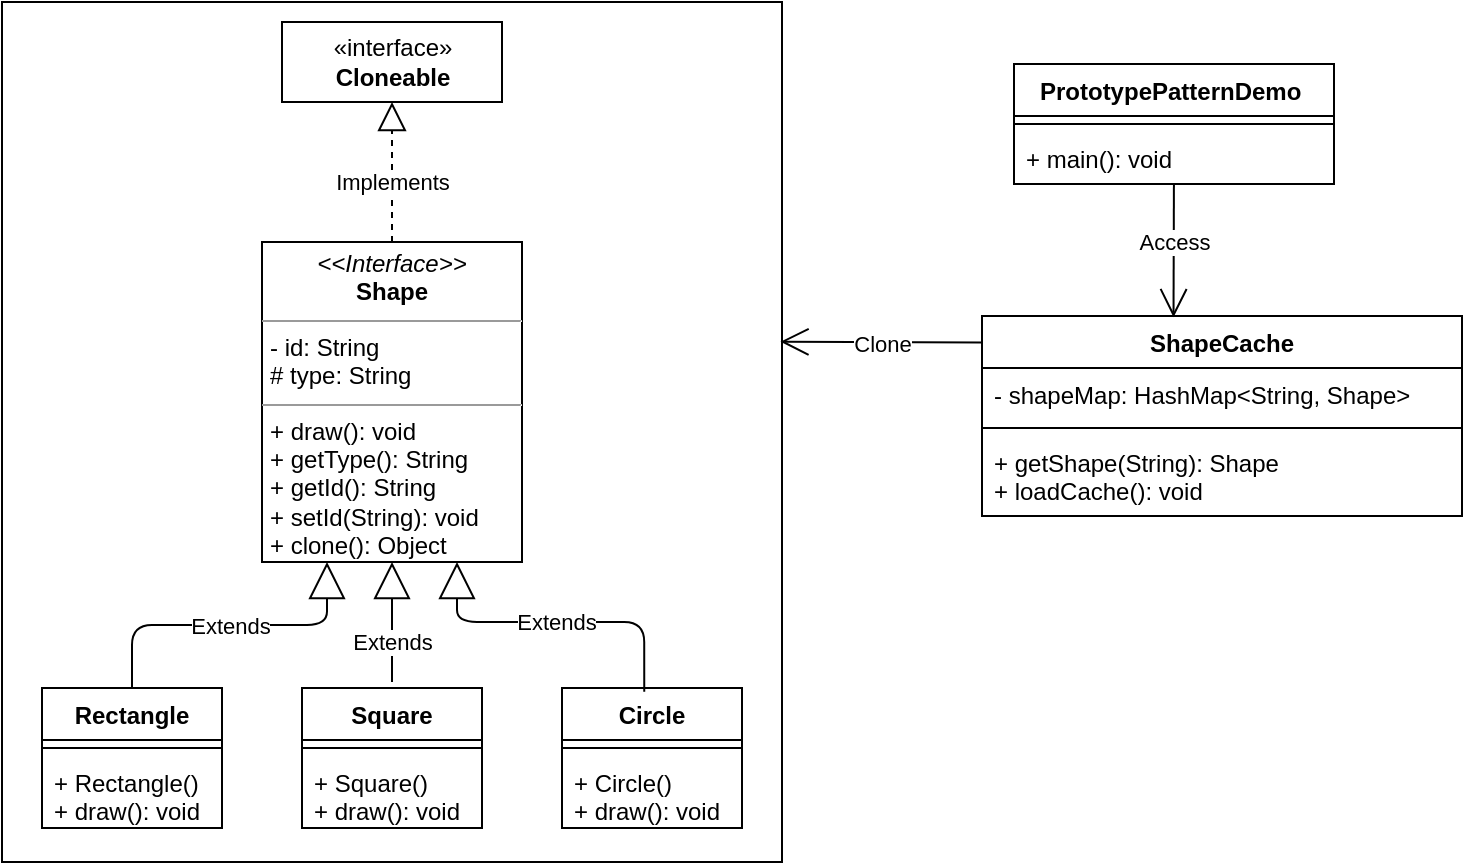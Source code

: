 <mxfile version="14.5.1" type="device"><diagram id="C5RBs43oDa-KdzZeNtuy" name="Page-1"><mxGraphModel dx="1105" dy="772" grid="1" gridSize="10" guides="1" tooltips="1" connect="1" arrows="1" fold="1" page="1" pageScale="1" pageWidth="827" pageHeight="1169" math="0" shadow="0"><root><mxCell id="WIyWlLk6GJQsqaUBKTNV-0"/><mxCell id="WIyWlLk6GJQsqaUBKTNV-1" parent="WIyWlLk6GJQsqaUBKTNV-0"/><mxCell id="Cd3AJLy69t-gryptdT6c-17" value="" style="rounded=0;whiteSpace=wrap;html=1;" vertex="1" parent="WIyWlLk6GJQsqaUBKTNV-1"><mxGeometry y="110" width="390" height="430" as="geometry"/></mxCell><mxCell id="LAu1kJSAeW-GvgstIW_Q-1" value="PrototypePatternDemo " style="swimlane;fontStyle=1;align=center;verticalAlign=top;childLayout=stackLayout;horizontal=1;startSize=26;horizontalStack=0;resizeParent=1;resizeParentMax=0;resizeLast=0;collapsible=1;marginBottom=0;" parent="WIyWlLk6GJQsqaUBKTNV-1" vertex="1"><mxGeometry x="506" y="141" width="160" height="60" as="geometry"><mxRectangle x="320" y="220" width="170" height="26" as="alternateBounds"/></mxGeometry></mxCell><mxCell id="LAu1kJSAeW-GvgstIW_Q-3" value="" style="line;strokeWidth=1;fillColor=none;align=left;verticalAlign=middle;spacingTop=-1;spacingLeft=3;spacingRight=3;rotatable=0;labelPosition=right;points=[];portConstraint=eastwest;" parent="LAu1kJSAeW-GvgstIW_Q-1" vertex="1"><mxGeometry y="26" width="160" height="8" as="geometry"/></mxCell><mxCell id="LAu1kJSAeW-GvgstIW_Q-4" value="+ main(): void" style="text;strokeColor=none;fillColor=none;align=left;verticalAlign=top;spacingLeft=4;spacingRight=4;overflow=hidden;rotatable=0;points=[[0,0.5],[1,0.5]];portConstraint=eastwest;" parent="LAu1kJSAeW-GvgstIW_Q-1" vertex="1"><mxGeometry y="34" width="160" height="26" as="geometry"/></mxCell><mxCell id="Cd3AJLy69t-gryptdT6c-0" value="«interface»&lt;br&gt;&lt;b&gt;Cloneable&lt;/b&gt;" style="html=1;" vertex="1" parent="WIyWlLk6GJQsqaUBKTNV-1"><mxGeometry x="140" y="120" width="110" height="40" as="geometry"/></mxCell><mxCell id="Cd3AJLy69t-gryptdT6c-1" value="&lt;p style=&quot;margin: 0px ; margin-top: 4px ; text-align: center&quot;&gt;&lt;i&gt;&amp;lt;&amp;lt;Interface&amp;gt;&amp;gt;&lt;/i&gt;&lt;br&gt;&lt;b&gt;Shape&lt;/b&gt;&lt;/p&gt;&lt;hr size=&quot;1&quot;&gt;&lt;p style=&quot;margin: 0px ; margin-left: 4px&quot;&gt;- id: String&lt;br&gt;# type: String&lt;/p&gt;&lt;hr size=&quot;1&quot;&gt;&lt;p style=&quot;margin: 0px ; margin-left: 4px&quot;&gt;+ draw(): void&lt;br&gt;+ getType(): String&lt;/p&gt;&lt;p style=&quot;margin: 0px ; margin-left: 4px&quot;&gt;+ getId(): String&lt;/p&gt;&lt;p style=&quot;margin: 0px ; margin-left: 4px&quot;&gt;+ setId(String): void&lt;/p&gt;&lt;p style=&quot;margin: 0px ; margin-left: 4px&quot;&gt;+ clone(): Object&lt;/p&gt;" style="verticalAlign=top;align=left;overflow=fill;fontSize=12;fontFamily=Helvetica;html=1;" vertex="1" parent="WIyWlLk6GJQsqaUBKTNV-1"><mxGeometry x="130" y="230" width="130" height="160" as="geometry"/></mxCell><mxCell id="Cd3AJLy69t-gryptdT6c-2" value="" style="endArrow=block;dashed=1;endFill=0;endSize=12;html=1;entryX=0.5;entryY=1;entryDx=0;entryDy=0;" edge="1" parent="WIyWlLk6GJQsqaUBKTNV-1" source="Cd3AJLy69t-gryptdT6c-1" target="Cd3AJLy69t-gryptdT6c-0"><mxGeometry width="160" relative="1" as="geometry"><mxPoint x="390" y="320" as="sourcePoint"/><mxPoint x="550" y="320" as="targetPoint"/></mxGeometry></mxCell><mxCell id="Cd3AJLy69t-gryptdT6c-3" value="Implements" style="edgeLabel;html=1;align=center;verticalAlign=middle;resizable=0;points=[];" vertex="1" connectable="0" parent="Cd3AJLy69t-gryptdT6c-2"><mxGeometry x="0.262" y="1" relative="1" as="geometry"><mxPoint x="1" y="14.14" as="offset"/></mxGeometry></mxCell><mxCell id="Cd3AJLy69t-gryptdT6c-4" value="Rectangle" style="swimlane;fontStyle=1;align=center;verticalAlign=top;childLayout=stackLayout;horizontal=1;startSize=26;horizontalStack=0;resizeParent=1;resizeParentMax=0;resizeLast=0;collapsible=1;marginBottom=0;" vertex="1" parent="WIyWlLk6GJQsqaUBKTNV-1"><mxGeometry x="20" y="453" width="90" height="70" as="geometry"/></mxCell><mxCell id="Cd3AJLy69t-gryptdT6c-6" value="" style="line;strokeWidth=1;fillColor=none;align=left;verticalAlign=middle;spacingTop=-1;spacingLeft=3;spacingRight=3;rotatable=0;labelPosition=right;points=[];portConstraint=eastwest;" vertex="1" parent="Cd3AJLy69t-gryptdT6c-4"><mxGeometry y="26" width="90" height="8" as="geometry"/></mxCell><mxCell id="Cd3AJLy69t-gryptdT6c-7" value="+ Rectangle()&#10;+ draw(): void" style="text;strokeColor=none;fillColor=none;align=left;verticalAlign=top;spacingLeft=4;spacingRight=4;overflow=hidden;rotatable=0;points=[[0,0.5],[1,0.5]];portConstraint=eastwest;" vertex="1" parent="Cd3AJLy69t-gryptdT6c-4"><mxGeometry y="34" width="90" height="36" as="geometry"/></mxCell><mxCell id="Cd3AJLy69t-gryptdT6c-8" value="Square" style="swimlane;fontStyle=1;align=center;verticalAlign=top;childLayout=stackLayout;horizontal=1;startSize=26;horizontalStack=0;resizeParent=1;resizeParentMax=0;resizeLast=0;collapsible=1;marginBottom=0;" vertex="1" parent="WIyWlLk6GJQsqaUBKTNV-1"><mxGeometry x="150" y="453" width="90" height="70" as="geometry"/></mxCell><mxCell id="Cd3AJLy69t-gryptdT6c-9" value="" style="line;strokeWidth=1;fillColor=none;align=left;verticalAlign=middle;spacingTop=-1;spacingLeft=3;spacingRight=3;rotatable=0;labelPosition=right;points=[];portConstraint=eastwest;" vertex="1" parent="Cd3AJLy69t-gryptdT6c-8"><mxGeometry y="26" width="90" height="8" as="geometry"/></mxCell><mxCell id="Cd3AJLy69t-gryptdT6c-10" value="+ Square()&#10;+ draw(): void" style="text;strokeColor=none;fillColor=none;align=left;verticalAlign=top;spacingLeft=4;spacingRight=4;overflow=hidden;rotatable=0;points=[[0,0.5],[1,0.5]];portConstraint=eastwest;" vertex="1" parent="Cd3AJLy69t-gryptdT6c-8"><mxGeometry y="34" width="90" height="36" as="geometry"/></mxCell><mxCell id="Cd3AJLy69t-gryptdT6c-11" value="Circle" style="swimlane;fontStyle=1;align=center;verticalAlign=top;childLayout=stackLayout;horizontal=1;startSize=26;horizontalStack=0;resizeParent=1;resizeParentMax=0;resizeLast=0;collapsible=1;marginBottom=0;" vertex="1" parent="WIyWlLk6GJQsqaUBKTNV-1"><mxGeometry x="280" y="453" width="90" height="70" as="geometry"/></mxCell><mxCell id="Cd3AJLy69t-gryptdT6c-12" value="" style="line;strokeWidth=1;fillColor=none;align=left;verticalAlign=middle;spacingTop=-1;spacingLeft=3;spacingRight=3;rotatable=0;labelPosition=right;points=[];portConstraint=eastwest;" vertex="1" parent="Cd3AJLy69t-gryptdT6c-11"><mxGeometry y="26" width="90" height="8" as="geometry"/></mxCell><mxCell id="Cd3AJLy69t-gryptdT6c-13" value="+ Circle()&#10;+ draw(): void" style="text;strokeColor=none;fillColor=none;align=left;verticalAlign=top;spacingLeft=4;spacingRight=4;overflow=hidden;rotatable=0;points=[[0,0.5],[1,0.5]];portConstraint=eastwest;" vertex="1" parent="Cd3AJLy69t-gryptdT6c-11"><mxGeometry y="34" width="90" height="36" as="geometry"/></mxCell><mxCell id="Cd3AJLy69t-gryptdT6c-14" value="Extends" style="endArrow=block;endSize=16;endFill=0;html=1;entryX=0.25;entryY=1;entryDx=0;entryDy=0;exitX=0.5;exitY=0;exitDx=0;exitDy=0;edgeStyle=orthogonalEdgeStyle;" edge="1" parent="WIyWlLk6GJQsqaUBKTNV-1" source="Cd3AJLy69t-gryptdT6c-4" target="Cd3AJLy69t-gryptdT6c-1"><mxGeometry width="160" relative="1" as="geometry"><mxPoint x="230" y="380" as="sourcePoint"/><mxPoint x="390" y="380" as="targetPoint"/></mxGeometry></mxCell><mxCell id="Cd3AJLy69t-gryptdT6c-15" value="Extends" style="endArrow=block;endSize=16;endFill=0;html=1;entryX=0.5;entryY=1;entryDx=0;entryDy=0;" edge="1" parent="WIyWlLk6GJQsqaUBKTNV-1" target="Cd3AJLy69t-gryptdT6c-1"><mxGeometry x="-0.333" width="160" relative="1" as="geometry"><mxPoint x="195" y="450" as="sourcePoint"/><mxPoint x="390" y="380" as="targetPoint"/><mxPoint as="offset"/></mxGeometry></mxCell><mxCell id="Cd3AJLy69t-gryptdT6c-16" value="Extends" style="endArrow=block;endSize=16;endFill=0;html=1;entryX=0.75;entryY=1;entryDx=0;entryDy=0;exitX=0.457;exitY=0.026;exitDx=0;exitDy=0;exitPerimeter=0;edgeStyle=orthogonalEdgeStyle;" edge="1" parent="WIyWlLk6GJQsqaUBKTNV-1" source="Cd3AJLy69t-gryptdT6c-11" target="Cd3AJLy69t-gryptdT6c-1"><mxGeometry width="160" relative="1" as="geometry"><mxPoint x="230" y="380" as="sourcePoint"/><mxPoint x="390" y="380" as="targetPoint"/><Array as="points"><mxPoint x="321" y="420"/><mxPoint x="228" y="420"/></Array></mxGeometry></mxCell><mxCell id="Cd3AJLy69t-gryptdT6c-18" value="ShapeCache" style="swimlane;fontStyle=1;align=center;verticalAlign=top;childLayout=stackLayout;horizontal=1;startSize=26;horizontalStack=0;resizeParent=1;resizeParentMax=0;resizeLast=0;collapsible=1;marginBottom=0;" vertex="1" parent="WIyWlLk6GJQsqaUBKTNV-1"><mxGeometry x="490" y="267" width="240" height="100" as="geometry"/></mxCell><mxCell id="Cd3AJLy69t-gryptdT6c-19" value="- shapeMap: HashMap&lt;String, Shape&gt;" style="text;strokeColor=none;fillColor=none;align=left;verticalAlign=top;spacingLeft=4;spacingRight=4;overflow=hidden;rotatable=0;points=[[0,0.5],[1,0.5]];portConstraint=eastwest;" vertex="1" parent="Cd3AJLy69t-gryptdT6c-18"><mxGeometry y="26" width="240" height="26" as="geometry"/></mxCell><mxCell id="Cd3AJLy69t-gryptdT6c-20" value="" style="line;strokeWidth=1;fillColor=none;align=left;verticalAlign=middle;spacingTop=-1;spacingLeft=3;spacingRight=3;rotatable=0;labelPosition=right;points=[];portConstraint=eastwest;" vertex="1" parent="Cd3AJLy69t-gryptdT6c-18"><mxGeometry y="52" width="240" height="8" as="geometry"/></mxCell><mxCell id="Cd3AJLy69t-gryptdT6c-21" value="+ getShape(String): Shape&#10;+ loadCache(): void" style="text;strokeColor=none;fillColor=none;align=left;verticalAlign=top;spacingLeft=4;spacingRight=4;overflow=hidden;rotatable=0;points=[[0,0.5],[1,0.5]];portConstraint=eastwest;" vertex="1" parent="Cd3AJLy69t-gryptdT6c-18"><mxGeometry y="60" width="240" height="40" as="geometry"/></mxCell><mxCell id="Cd3AJLy69t-gryptdT6c-22" value="" style="endArrow=open;endFill=1;endSize=12;html=1;exitX=0.001;exitY=0.133;exitDx=0;exitDy=0;exitPerimeter=0;entryX=0.998;entryY=0.395;entryDx=0;entryDy=0;entryPerimeter=0;" edge="1" parent="WIyWlLk6GJQsqaUBKTNV-1" source="Cd3AJLy69t-gryptdT6c-18" target="Cd3AJLy69t-gryptdT6c-17"><mxGeometry width="160" relative="1" as="geometry"><mxPoint x="230" y="380" as="sourcePoint"/><mxPoint x="393" y="279" as="targetPoint"/></mxGeometry></mxCell><mxCell id="Cd3AJLy69t-gryptdT6c-23" value="Clone" style="edgeLabel;html=1;align=center;verticalAlign=middle;resizable=0;points=[];" vertex="1" connectable="0" parent="Cd3AJLy69t-gryptdT6c-22"><mxGeometry x="0.164" y="1" relative="1" as="geometry"><mxPoint x="8.34" as="offset"/></mxGeometry></mxCell><mxCell id="Cd3AJLy69t-gryptdT6c-24" value="" style="endArrow=open;endFill=1;endSize=12;html=1;entryX=0.399;entryY=0.006;entryDx=0;entryDy=0;entryPerimeter=0;" edge="1" parent="WIyWlLk6GJQsqaUBKTNV-1" source="LAu1kJSAeW-GvgstIW_Q-4" target="Cd3AJLy69t-gryptdT6c-18"><mxGeometry width="160" relative="1" as="geometry"><mxPoint x="260" y="340" as="sourcePoint"/><mxPoint x="420" y="340" as="targetPoint"/></mxGeometry></mxCell><mxCell id="Cd3AJLy69t-gryptdT6c-25" value="Access" style="edgeLabel;html=1;align=center;verticalAlign=middle;resizable=0;points=[];" vertex="1" connectable="0" parent="Cd3AJLy69t-gryptdT6c-24"><mxGeometry x="-0.46" relative="1" as="geometry"><mxPoint x="0.09" y="10.9" as="offset"/></mxGeometry></mxCell></root></mxGraphModel></diagram></mxfile>